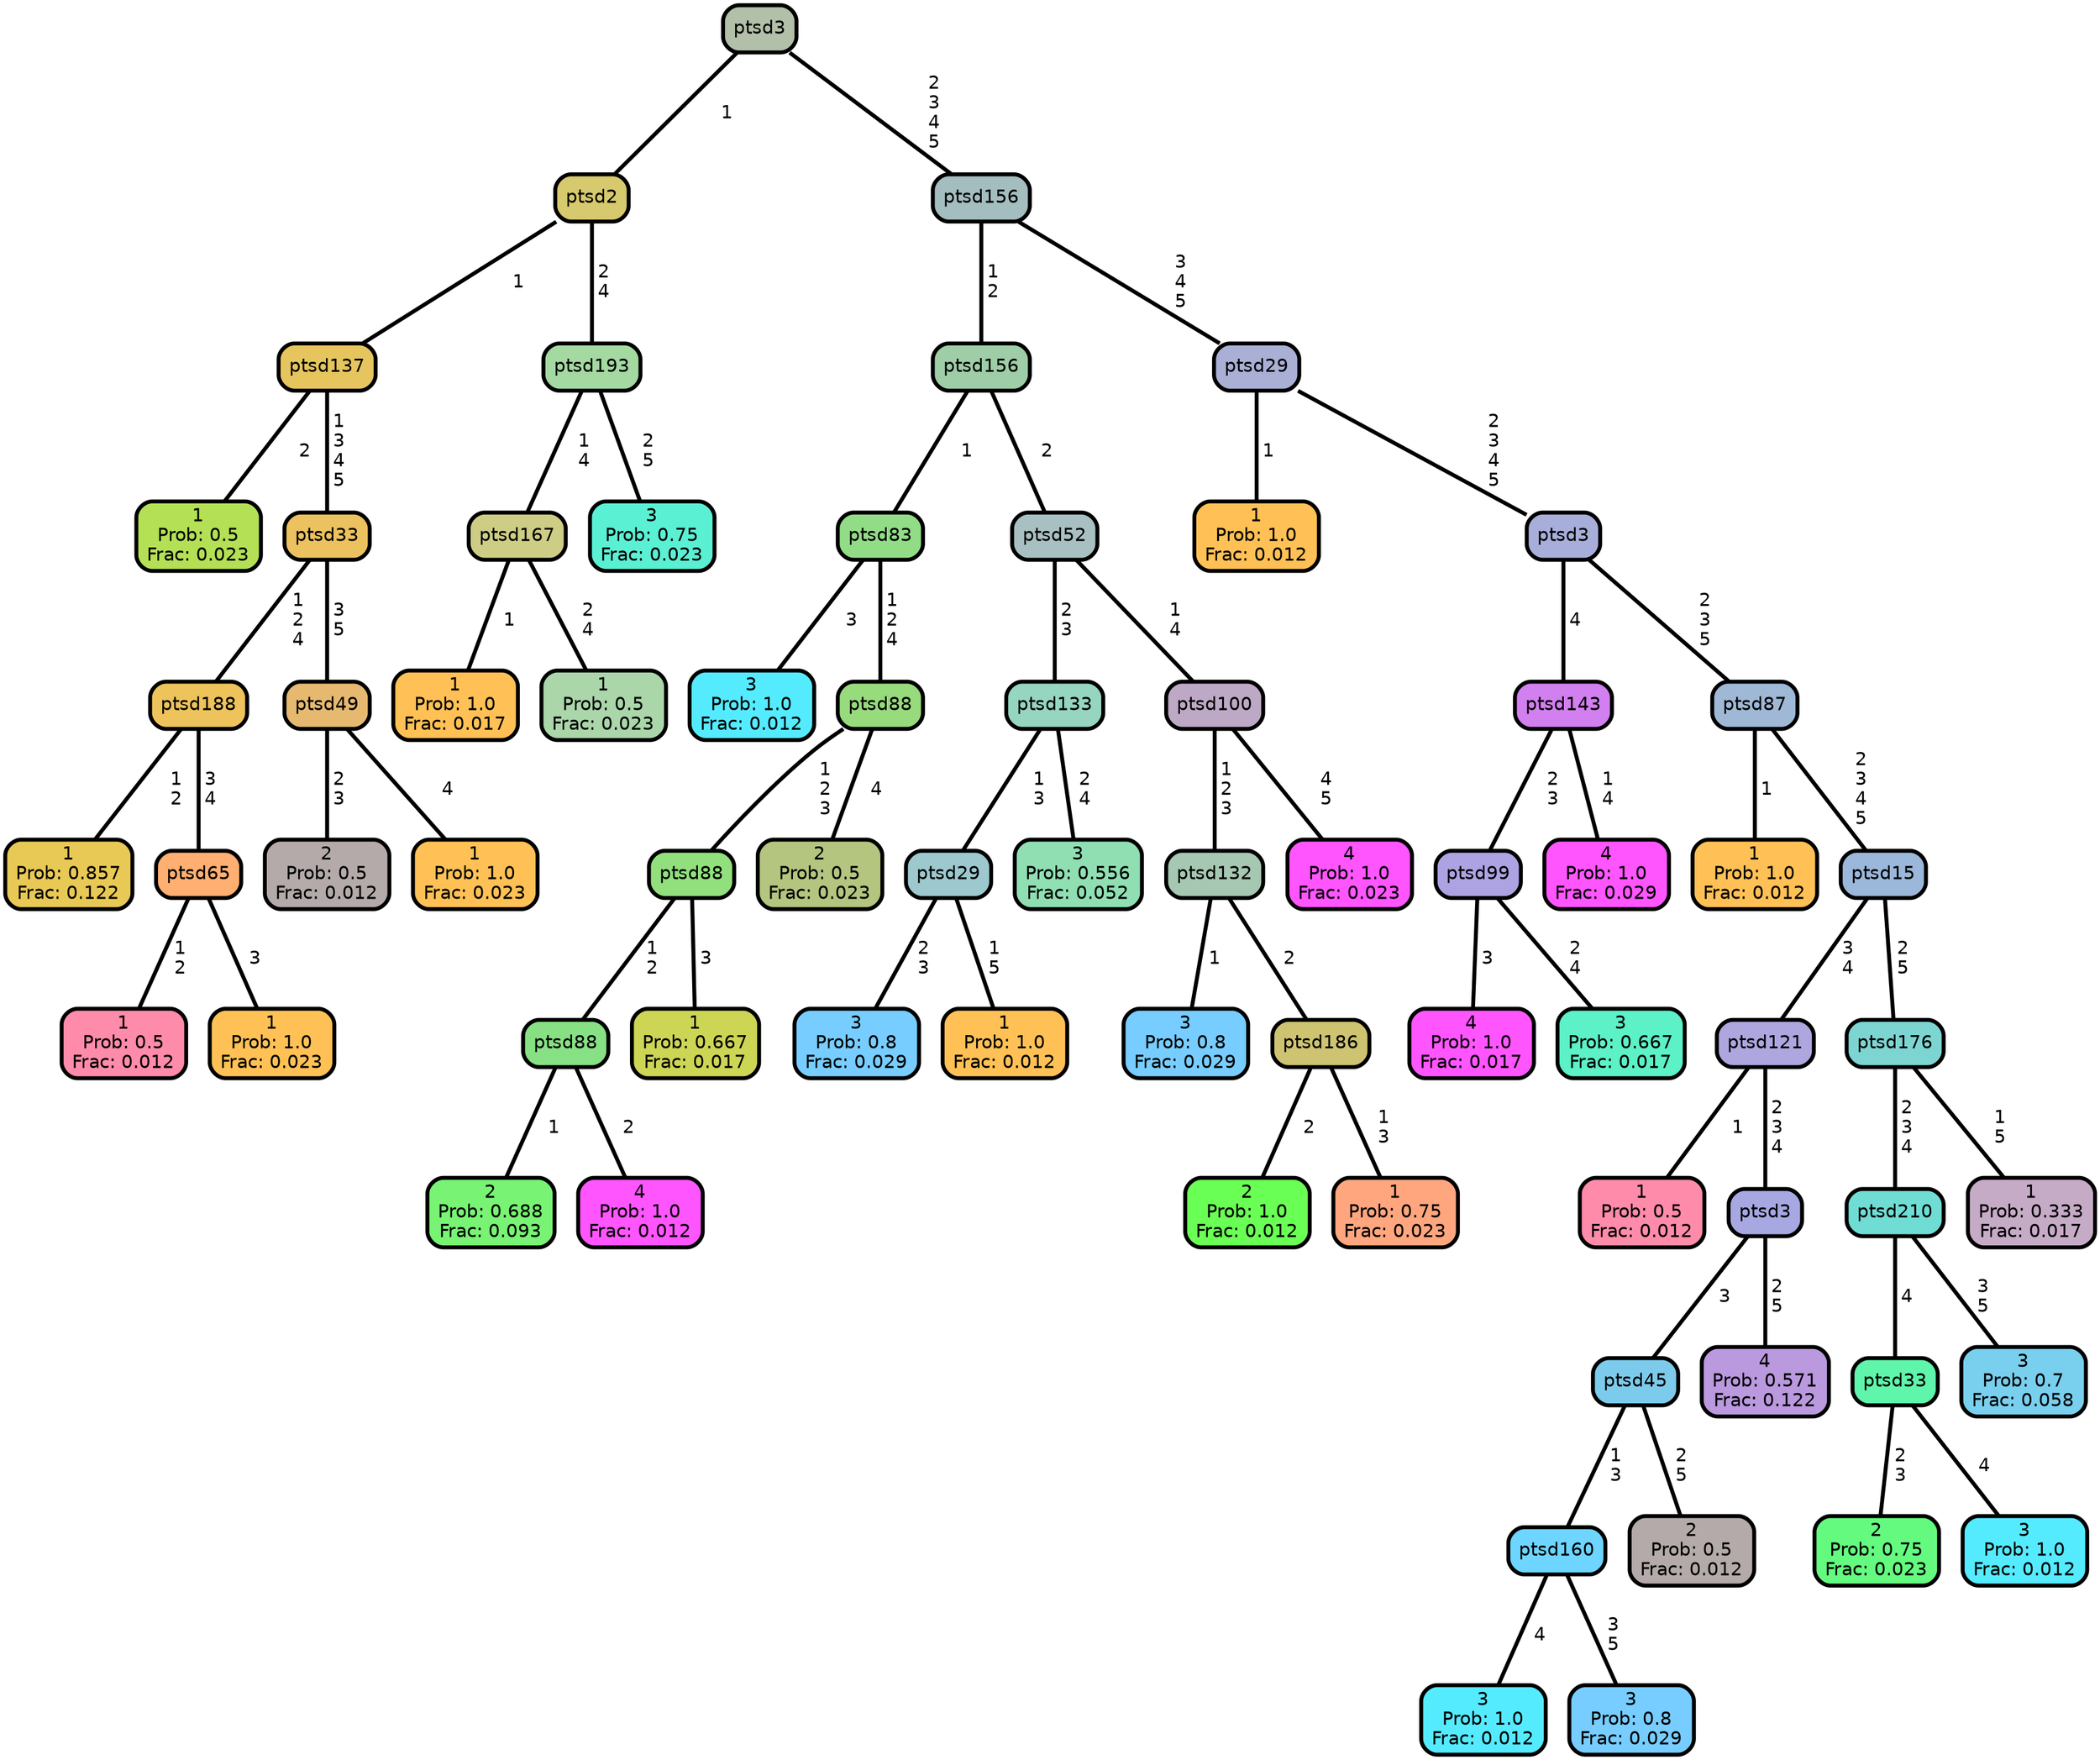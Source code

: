 graph Tree {
node [shape=box, style="filled, rounded",color="black",penwidth="3",fontcolor="black",                 fontname=helvetica] ;
graph [ranksep="0 equally", splines=straight,                 bgcolor=transparent, dpi=200] ;
edge [fontname=helvetica, color=black] ;
0 [label="1
Prob: 0.5
Frac: 0.023", fillcolor="#b4e055"] ;
1 [label="ptsd137", fillcolor="#e6c55e"] ;
2 [label="1
Prob: 0.857
Frac: 0.122", fillcolor="#e9c955"] ;
3 [label="ptsd188", fillcolor="#eec35b"] ;
4 [label="1
Prob: 0.5
Frac: 0.012", fillcolor="#ff8baa"] ;
5 [label="ptsd65", fillcolor="#ffaf71"] ;
6 [label="1
Prob: 1.0
Frac: 0.023", fillcolor="#ffc155"] ;
7 [label="ptsd33", fillcolor="#ecc15f"] ;
8 [label="2
Prob: 0.5
Frac: 0.012", fillcolor="#b4aaaa"] ;
9 [label="ptsd49", fillcolor="#e6b971"] ;
10 [label="1
Prob: 1.0
Frac: 0.023", fillcolor="#ffc155"] ;
11 [label="ptsd2", fillcolor="#d7c96d"] ;
12 [label="1
Prob: 1.0
Frac: 0.017", fillcolor="#ffc155"] ;
13 [label="ptsd167", fillcolor="#cecd85"] ;
14 [label="1
Prob: 0.5
Frac: 0.023", fillcolor="#aad6aa"] ;
15 [label="ptsd193", fillcolor="#a4d9a2"] ;
16 [label="3
Prob: 0.75
Frac: 0.023", fillcolor="#5af0d4"] ;
17 [label="ptsd3", fillcolor="#b3c0a9"] ;
18 [label="3
Prob: 1.0
Frac: 0.012", fillcolor="#55ebff"] ;
19 [label="ptsd83", fillcolor="#92dc87"] ;
20 [label="2
Prob: 0.688
Frac: 0.093", fillcolor="#78f374"] ;
21 [label="ptsd88", fillcolor="#87e184"] ;
22 [label="4
Prob: 1.0
Frac: 0.012", fillcolor="#ff55ff"] ;
23 [label="ptsd88", fillcolor="#91e07d"] ;
24 [label="1
Prob: 0.667
Frac: 0.017", fillcolor="#cdd555"] ;
25 [label="ptsd88", fillcolor="#97db7d"] ;
26 [label="2
Prob: 0.5
Frac: 0.023", fillcolor="#b4c57f"] ;
27 [label="ptsd156", fillcolor="#9ecda7"] ;
28 [label="3
Prob: 0.8
Frac: 0.029", fillcolor="#77cdff"] ;
29 [label="ptsd29", fillcolor="#9dc9ce"] ;
30 [label="1
Prob: 1.0
Frac: 0.012", fillcolor="#ffc155"] ;
31 [label="ptsd133", fillcolor="#96d5bf"] ;
32 [label="3
Prob: 0.556
Frac: 0.052", fillcolor="#90dfb3"] ;
33 [label="ptsd52", fillcolor="#a9c0c2"] ;
34 [label="3
Prob: 0.8
Frac: 0.029", fillcolor="#77cdff"] ;
35 [label="ptsd132", fillcolor="#a6c7b1"] ;
36 [label="2
Prob: 1.0
Frac: 0.012", fillcolor="#6aff55"] ;
37 [label="ptsd186", fillcolor="#cdc371"] ;
38 [label="1
Prob: 0.75
Frac: 0.023", fillcolor="#ffa67f"] ;
39 [label="ptsd100", fillcolor="#bda9c6"] ;
40 [label="4
Prob: 1.0
Frac: 0.023", fillcolor="#ff55ff"] ;
41 [label="ptsd156", fillcolor="#a4bdbf"] ;
42 [label="1
Prob: 1.0
Frac: 0.012", fillcolor="#ffc155"] ;
43 [label="ptsd29", fillcolor="#aaafd5"] ;
44 [label="4
Prob: 1.0
Frac: 0.017", fillcolor="#ff55ff"] ;
45 [label="ptsd99", fillcolor="#ada3e2"] ;
46 [label="3
Prob: 0.667
Frac: 0.017", fillcolor="#5cf1c6"] ;
47 [label="ptsd143", fillcolor="#d27fef"] ;
48 [label="4
Prob: 1.0
Frac: 0.029", fillcolor="#ff55ff"] ;
49 [label="ptsd3", fillcolor="#a7aed9"] ;
50 [label="1
Prob: 1.0
Frac: 0.012", fillcolor="#ffc155"] ;
51 [label="ptsd87", fillcolor="#9fb8d5"] ;
52 [label="1
Prob: 0.5
Frac: 0.012", fillcolor="#ff8baa"] ;
53 [label="ptsd121", fillcolor="#ada6df"] ;
54 [label="3
Prob: 1.0
Frac: 0.012", fillcolor="#55ebff"] ;
55 [label="ptsd160", fillcolor="#6dd5ff"] ;
56 [label="3
Prob: 0.8
Frac: 0.029", fillcolor="#77cdff"] ;
57 [label="ptsd45", fillcolor="#7dcbec"] ;
58 [label="2
Prob: 0.5
Frac: 0.012", fillcolor="#b4aaaa"] ;
59 [label="ptsd3", fillcolor="#a7a8e2"] ;
60 [label="4
Prob: 0.571
Frac: 0.122", fillcolor="#ba99de"] ;
61 [label="ptsd15", fillcolor="#9bb7da"] ;
62 [label="2
Prob: 0.75
Frac: 0.023", fillcolor="#64fa7f"] ;
63 [label="ptsd33", fillcolor="#5ff5aa"] ;
64 [label="3
Prob: 1.0
Frac: 0.012", fillcolor="#55ebff"] ;
65 [label="ptsd210", fillcolor="#6fddd4"] ;
66 [label="3
Prob: 0.7
Frac: 0.058", fillcolor="#79cfee"] ;
67 [label="ptsd176", fillcolor="#7dd5d2"] ;
68 [label="1
Prob: 0.333
Frac: 0.017", fillcolor="#c6abc6"] ;
1 -- 0 [label=" 2",penwidth=3] ;
1 -- 7 [label=" 1\n 3\n 4\n 5",penwidth=3] ;
3 -- 2 [label=" 1\n 2",penwidth=3] ;
3 -- 5 [label=" 3\n 4",penwidth=3] ;
5 -- 4 [label=" 1\n 2",penwidth=3] ;
5 -- 6 [label=" 3",penwidth=3] ;
7 -- 3 [label=" 1\n 2\n 4",penwidth=3] ;
7 -- 9 [label=" 3\n 5",penwidth=3] ;
9 -- 8 [label=" 2\n 3",penwidth=3] ;
9 -- 10 [label=" 4",penwidth=3] ;
11 -- 1 [label=" 1",penwidth=3] ;
11 -- 15 [label=" 2\n 4",penwidth=3] ;
13 -- 12 [label=" 1",penwidth=3] ;
13 -- 14 [label=" 2\n 4",penwidth=3] ;
15 -- 13 [label=" 1\n 4",penwidth=3] ;
15 -- 16 [label=" 2\n 5",penwidth=3] ;
17 -- 11 [label=" 1",penwidth=3] ;
17 -- 41 [label=" 2\n 3\n 4\n 5",penwidth=3] ;
19 -- 18 [label=" 3",penwidth=3] ;
19 -- 25 [label=" 1\n 2\n 4",penwidth=3] ;
21 -- 20 [label=" 1",penwidth=3] ;
21 -- 22 [label=" 2",penwidth=3] ;
23 -- 21 [label=" 1\n 2",penwidth=3] ;
23 -- 24 [label=" 3",penwidth=3] ;
25 -- 23 [label=" 1\n 2\n 3",penwidth=3] ;
25 -- 26 [label=" 4",penwidth=3] ;
27 -- 19 [label=" 1",penwidth=3] ;
27 -- 33 [label=" 2",penwidth=3] ;
29 -- 28 [label=" 2\n 3",penwidth=3] ;
29 -- 30 [label=" 1\n 5",penwidth=3] ;
31 -- 29 [label=" 1\n 3",penwidth=3] ;
31 -- 32 [label=" 2\n 4",penwidth=3] ;
33 -- 31 [label=" 2\n 3",penwidth=3] ;
33 -- 39 [label=" 1\n 4",penwidth=3] ;
35 -- 34 [label=" 1",penwidth=3] ;
35 -- 37 [label=" 2",penwidth=3] ;
37 -- 36 [label=" 2",penwidth=3] ;
37 -- 38 [label=" 1\n 3",penwidth=3] ;
39 -- 35 [label=" 1\n 2\n 3",penwidth=3] ;
39 -- 40 [label=" 4\n 5",penwidth=3] ;
41 -- 27 [label=" 1\n 2",penwidth=3] ;
41 -- 43 [label=" 3\n 4\n 5",penwidth=3] ;
43 -- 42 [label=" 1",penwidth=3] ;
43 -- 49 [label=" 2\n 3\n 4\n 5",penwidth=3] ;
45 -- 44 [label=" 3",penwidth=3] ;
45 -- 46 [label=" 2\n 4",penwidth=3] ;
47 -- 45 [label=" 2\n 3",penwidth=3] ;
47 -- 48 [label=" 1\n 4",penwidth=3] ;
49 -- 47 [label=" 4",penwidth=3] ;
49 -- 51 [label=" 2\n 3\n 5",penwidth=3] ;
51 -- 50 [label=" 1",penwidth=3] ;
51 -- 61 [label=" 2\n 3\n 4\n 5",penwidth=3] ;
53 -- 52 [label=" 1",penwidth=3] ;
53 -- 59 [label=" 2\n 3\n 4",penwidth=3] ;
55 -- 54 [label=" 4",penwidth=3] ;
55 -- 56 [label=" 3\n 5",penwidth=3] ;
57 -- 55 [label=" 1\n 3",penwidth=3] ;
57 -- 58 [label=" 2\n 5",penwidth=3] ;
59 -- 57 [label=" 3",penwidth=3] ;
59 -- 60 [label=" 2\n 5",penwidth=3] ;
61 -- 53 [label=" 3\n 4",penwidth=3] ;
61 -- 67 [label=" 2\n 5",penwidth=3] ;
63 -- 62 [label=" 2\n 3",penwidth=3] ;
63 -- 64 [label=" 4",penwidth=3] ;
65 -- 63 [label=" 4",penwidth=3] ;
65 -- 66 [label=" 3\n 5",penwidth=3] ;
67 -- 65 [label=" 2\n 3\n 4",penwidth=3] ;
67 -- 68 [label=" 1\n 5",penwidth=3] ;
{rank = same;}}